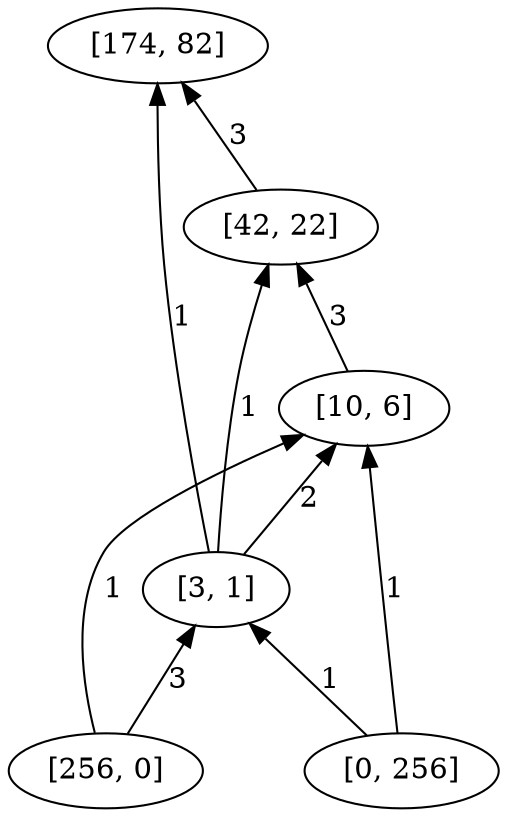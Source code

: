digraph "DD" { 
rankdir = "BT" 
graph [ ordering = "out"];
5001 -> 3[label = "1"];
5001 -> 4[label = "3"];
5002 -> 3[label = "1"];
5002 -> 4[label = "1"];
2 -> 1[label = "3"];
3 -> 2[label = "3"];
4 -> 1[label = "1"];
4 -> 2[label = "1"];
4 -> 3[label = "2"];
5001 [label = "[256, 0]",  shape = oval]
5002 [label = "[0, 256]",  shape = oval]
1 [label = "[174, 82]",  shape = oval]
2 [label = "[42, 22]",  shape = oval]
3 [label = "[10, 6]",  shape = oval]
4 [label = "[3, 1]",  shape = oval]
}
